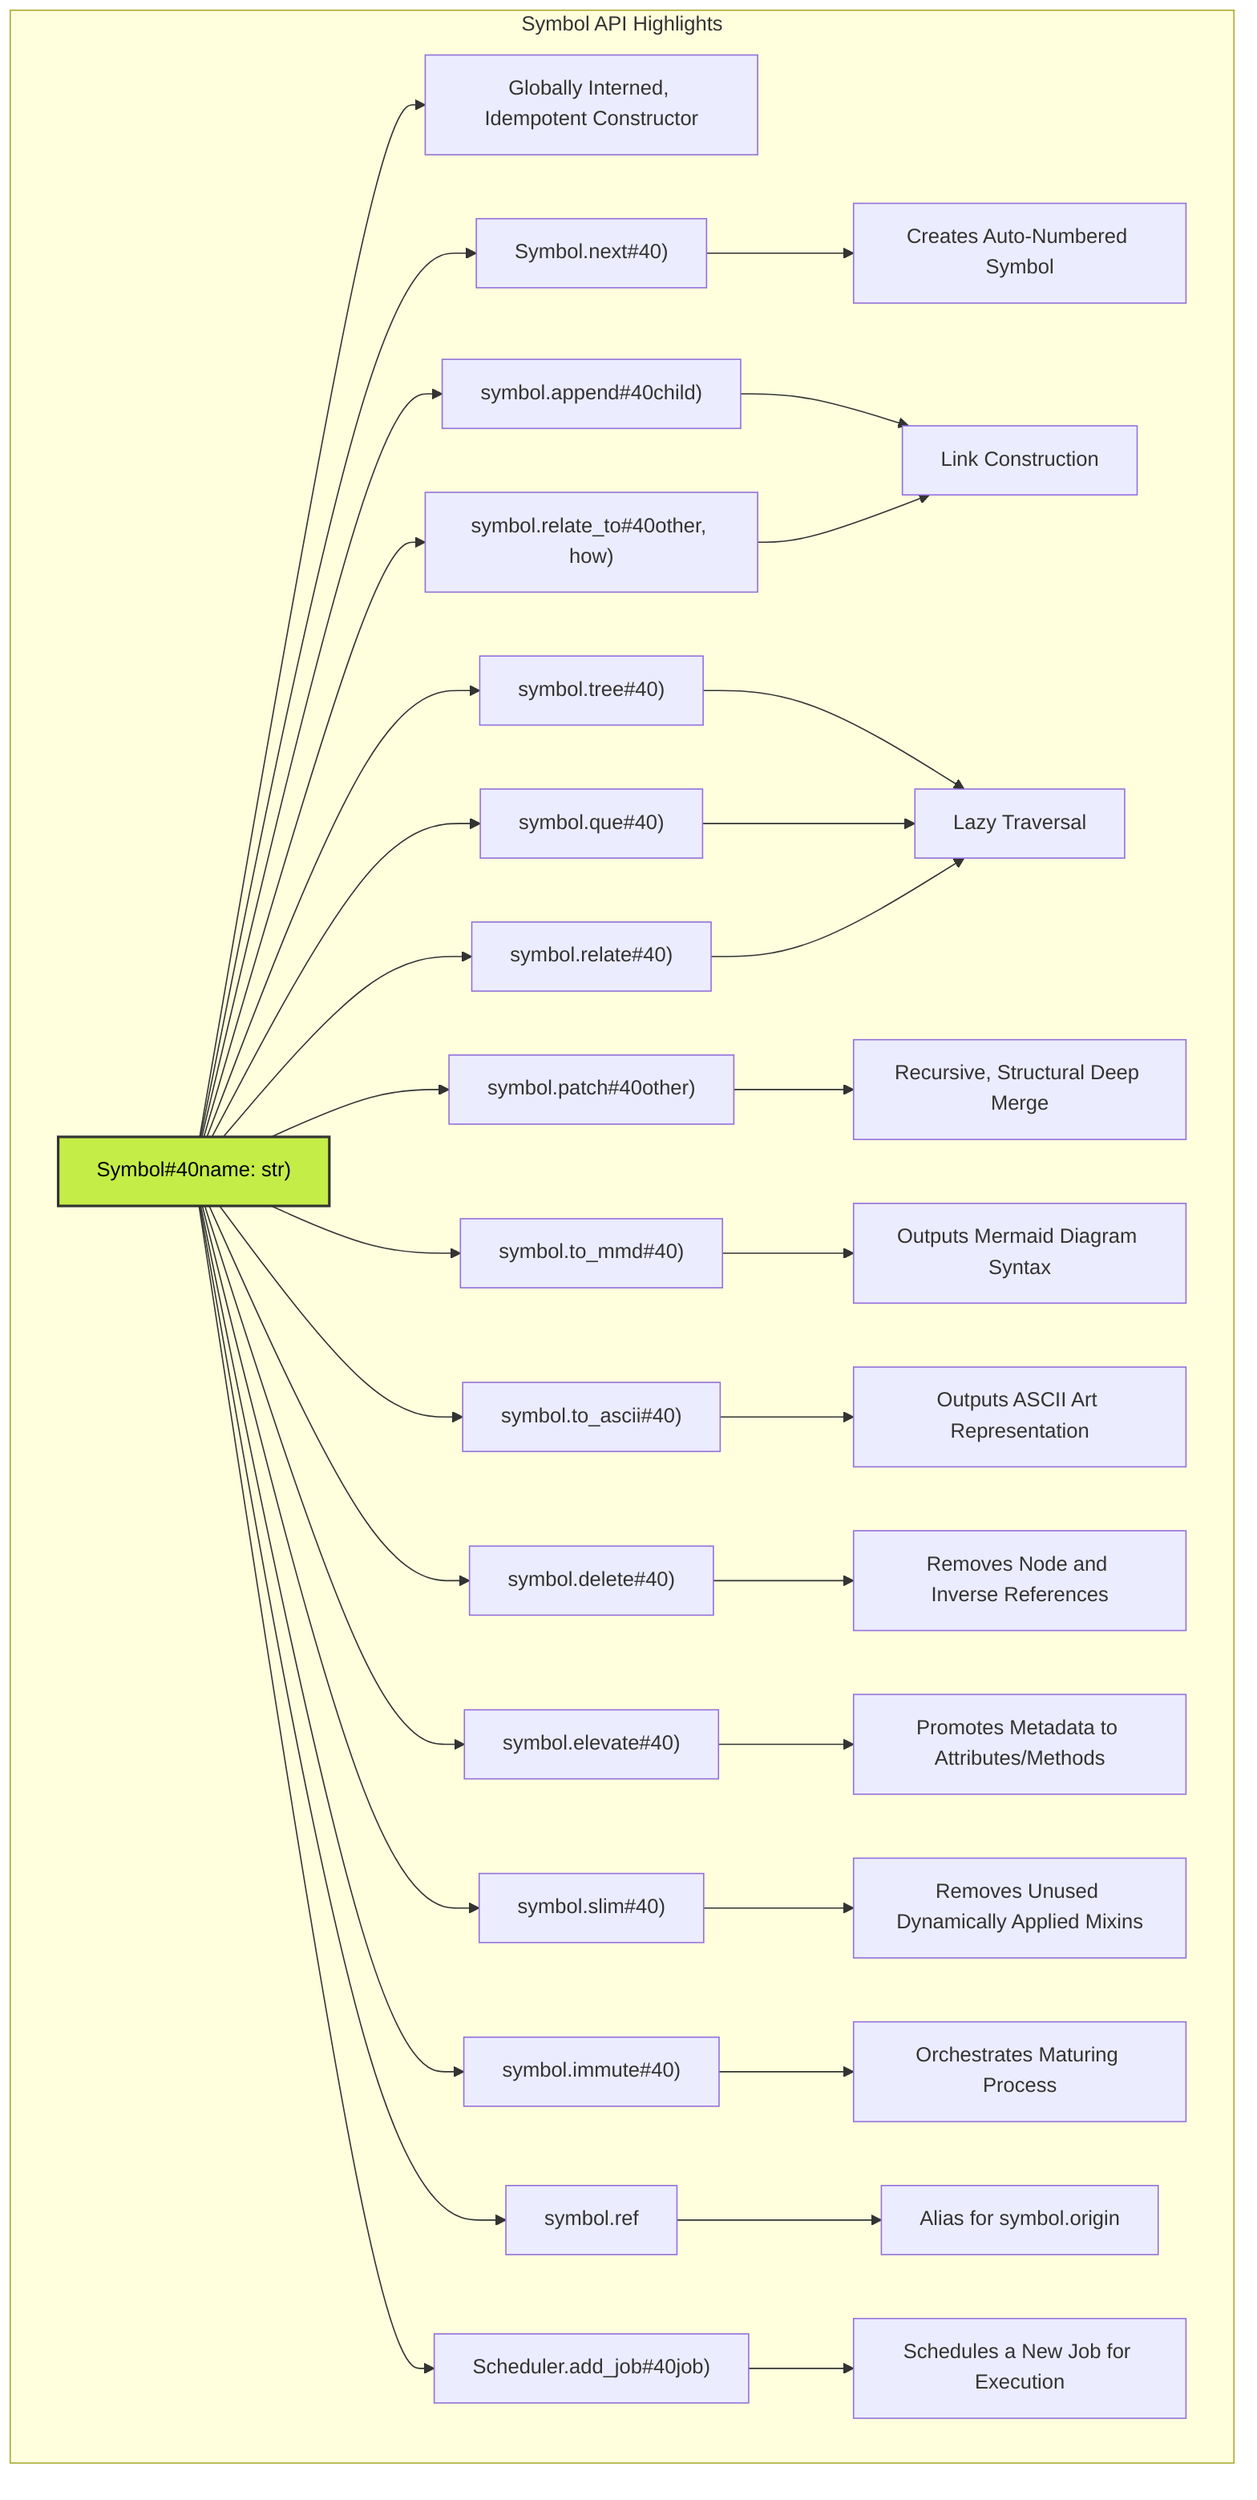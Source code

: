 graph
    subgraph "Symbol API Highlights"
        A[Symbol#40name: str#41;] --> B[Globally Interned, Idempotent Constructor];
        A --> C[Symbol.next#40#41;];
        C --> D[Creates Auto-Numbered Symbol];
        A --> E[symbol.append#40child#41;];
        A --> F[symbol.relate_to#40other, how#41;];
        E --> G[Link Construction];
        F --> G;
        A --> H[symbol.tree#40#41;];
        A --> I[symbol.que#40#41;];
        A --> J[symbol.relate#40#41;];
        H --> K[Lazy Traversal];
        I --> K;
        J --> K;
        A --> L[symbol.patch#40other#41;];
        L --> M[Recursive, Structural Deep Merge];
        A --> N[symbol.to_mmd#40#41;];
        N --> O[Outputs Mermaid Diagram Syntax];
        A --> P[symbol.to_ascii#40#41;];
        P --> Q[Outputs ASCII Art Representation];
        A --> R[symbol.delete#40#41;];
        R --> S[Removes Node and Inverse References];
        A --> T[symbol.elevate#40#41;];
        T --> U[Promotes Metadata to Attributes/Methods];
        A --> V[symbol.slim#40#41;];
        V --> W[Removes Unused Dynamically Applied Mixins];
        A --> X[symbol.immute#40#41;];
        X --> Y[Orchestrates Maturing Process];
        A --> Z[symbol.ref];
        Z --> AA[Alias for symbol.origin];
        A --> AB[Scheduler.add_job#40job#41;];
        AB --> AC[Schedules a New Job for Execution];
    end

    style A fill:#c4ed48,stroke:#333,stroke-width:2px,color:#000000;